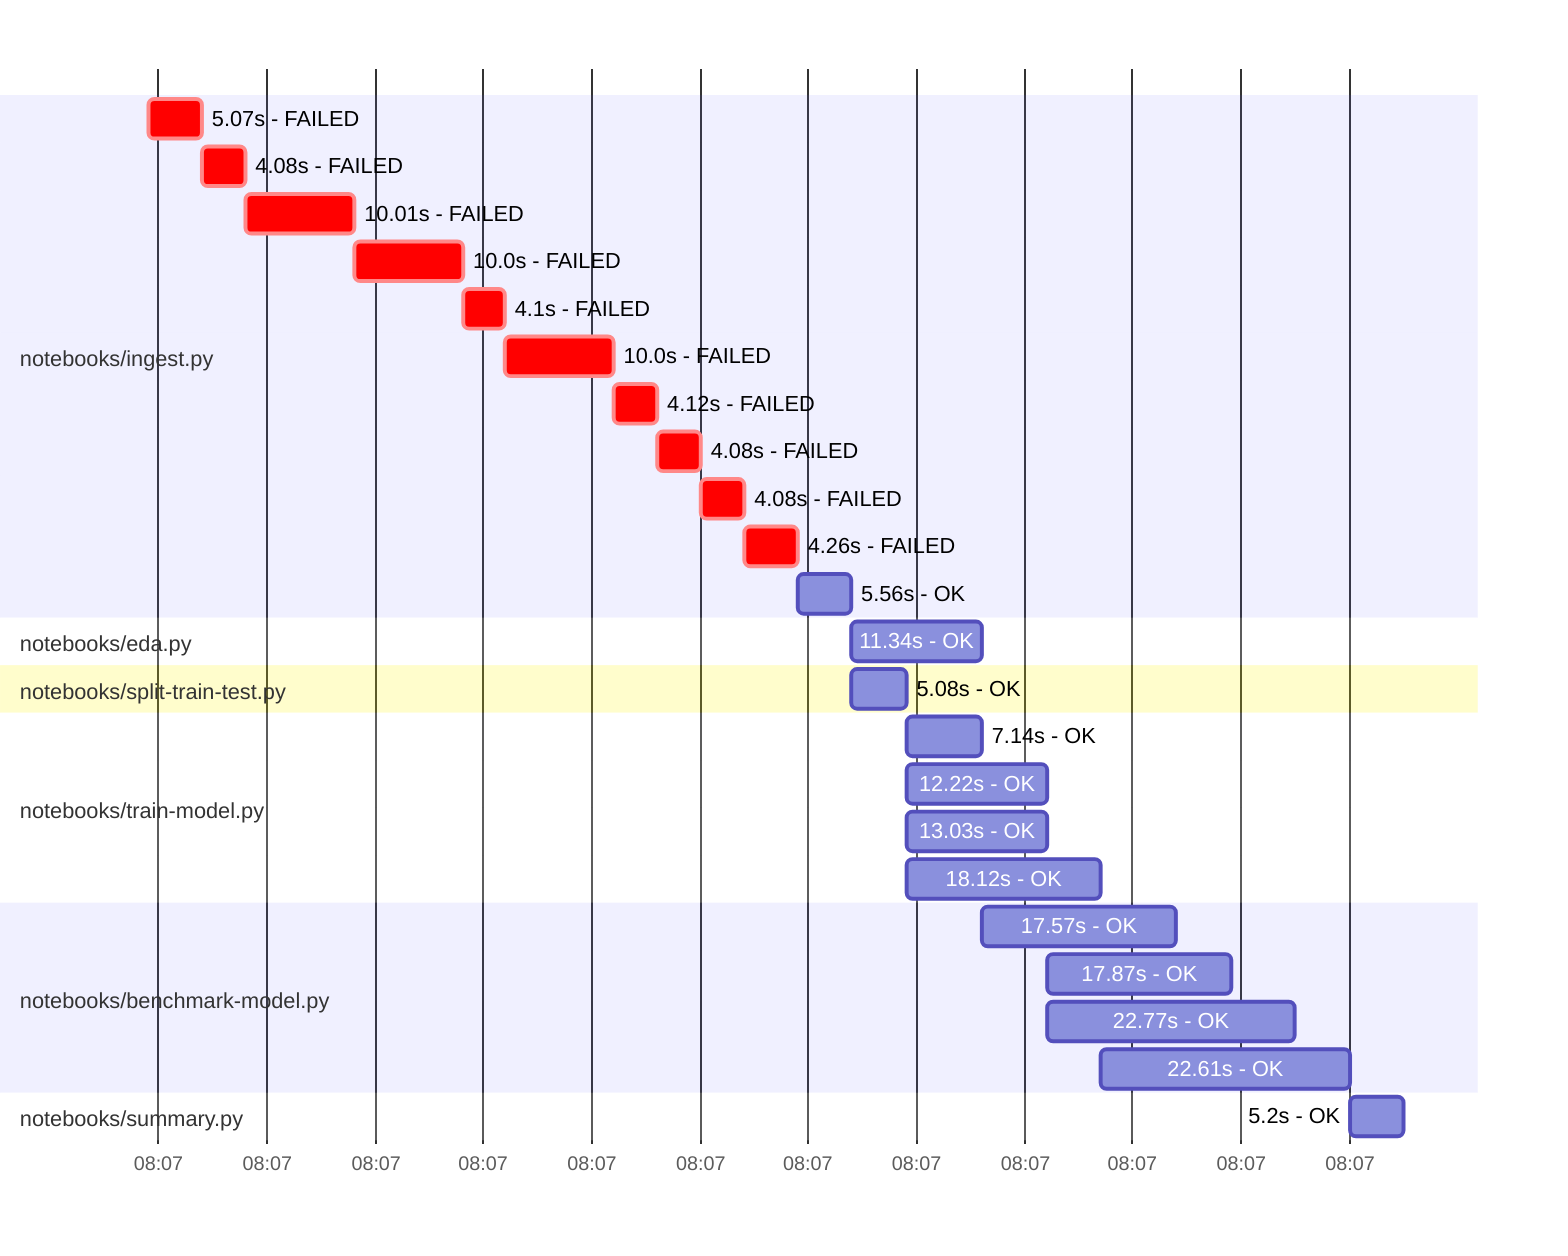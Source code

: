 gantt
    %% Mermaid input file for drawing Gantt chart of runlog runtimes
    %% See https://mermaid-js.github.io/mermaid/#/gantt
    %%
    axisFormat %H:%M
    %%
    %% Give timestamps as unix timestamps (ms)
    dateFormat x
    %%
    section notebooks/ingest.py
    5.07s - FAILED :crit , 1670827309 , 1670827314 
    4.08s - FAILED :crit , 1670827314 , 1670827318 
    10.01s - FAILED :crit , 1670827318 , 1670827328 
    10.0s - FAILED :crit , 1670827328 , 1670827338 
    4.1s - FAILED :crit , 1670827338 , 1670827342 
    10.0s - FAILED :crit , 1670827342 , 1670827352 
    4.12s - FAILED :crit , 1670827352 , 1670827356 
    4.08s - FAILED :crit , 1670827356 , 1670827360 
    4.08s - FAILED :crit , 1670827360 , 1670827364 
    4.26s - FAILED :crit , 1670827364 , 1670827369 
    5.56s - OK : , 1670827369 , 1670827374 
    section notebooks/eda.py
    11.34s - OK : , 1670827374 , 1670827386 
    section notebooks/split-train-test.py
    5.08s - OK : , 1670827374 , 1670827379 
    section notebooks/train-model.py
    7.14s - OK : , 1670827379 , 1670827386 
    section notebooks/train-model.py
    12.22s - OK : , 1670827379 , 1670827392 
    section notebooks/train-model.py
    13.03s - OK : , 1670827379 , 1670827392 
    section notebooks/train-model.py
    18.12s - OK : , 1670827379 , 1670827397 
    section notebooks/benchmark-model.py
    17.57s - OK : , 1670827386 , 1670827404 
    section notebooks/benchmark-model.py
    17.87s - OK : , 1670827392 , 1670827409 
    section notebooks/benchmark-model.py
    22.77s - OK : , 1670827392 , 1670827415 
    section notebooks/benchmark-model.py
    22.61s - OK : , 1670827397 , 1670827420 
    section notebooks/summary.py
    5.2s - OK : , 1670827420 , 1670827425